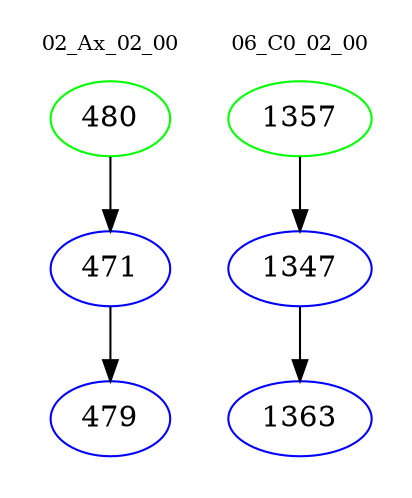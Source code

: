 digraph{
subgraph cluster_0 {
color = white
label = "02_Ax_02_00";
fontsize=10;
T0_480 [label="480", color="green"]
T0_480 -> T0_471 [color="black"]
T0_471 [label="471", color="blue"]
T0_471 -> T0_479 [color="black"]
T0_479 [label="479", color="blue"]
}
subgraph cluster_1 {
color = white
label = "06_C0_02_00";
fontsize=10;
T1_1357 [label="1357", color="green"]
T1_1357 -> T1_1347 [color="black"]
T1_1347 [label="1347", color="blue"]
T1_1347 -> T1_1363 [color="black"]
T1_1363 [label="1363", color="blue"]
}
}
